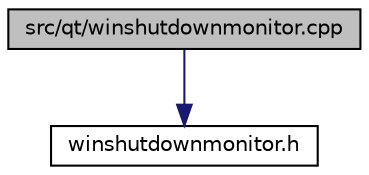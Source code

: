 digraph "src/qt/winshutdownmonitor.cpp"
{
  edge [fontname="Helvetica",fontsize="10",labelfontname="Helvetica",labelfontsize="10"];
  node [fontname="Helvetica",fontsize="10",shape=record];
  Node0 [label="src/qt/winshutdownmonitor.cpp",height=0.2,width=0.4,color="black", fillcolor="grey75", style="filled", fontcolor="black"];
  Node0 -> Node1 [color="midnightblue",fontsize="10",style="solid",fontname="Helvetica"];
  Node1 [label="winshutdownmonitor.h",height=0.2,width=0.4,color="black", fillcolor="white", style="filled",URL="$winshutdownmonitor_8h.html"];
}
